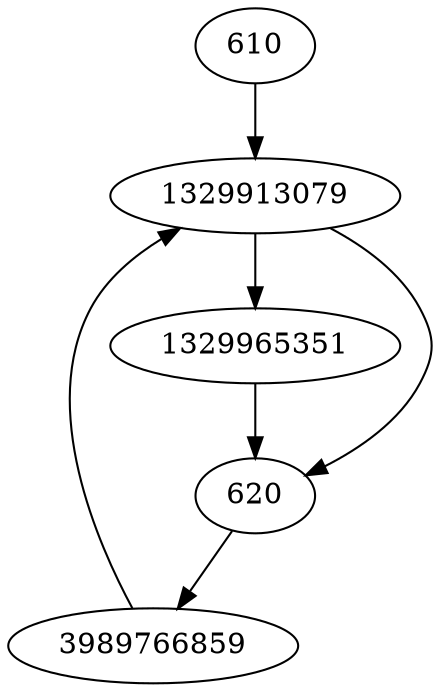 strict digraph  {
610;
1329965351;
3989766859;
620;
1329913079;
610 -> 1329913079;
1329965351 -> 620;
3989766859 -> 1329913079;
620 -> 3989766859;
1329913079 -> 1329965351;
1329913079 -> 620;
}
